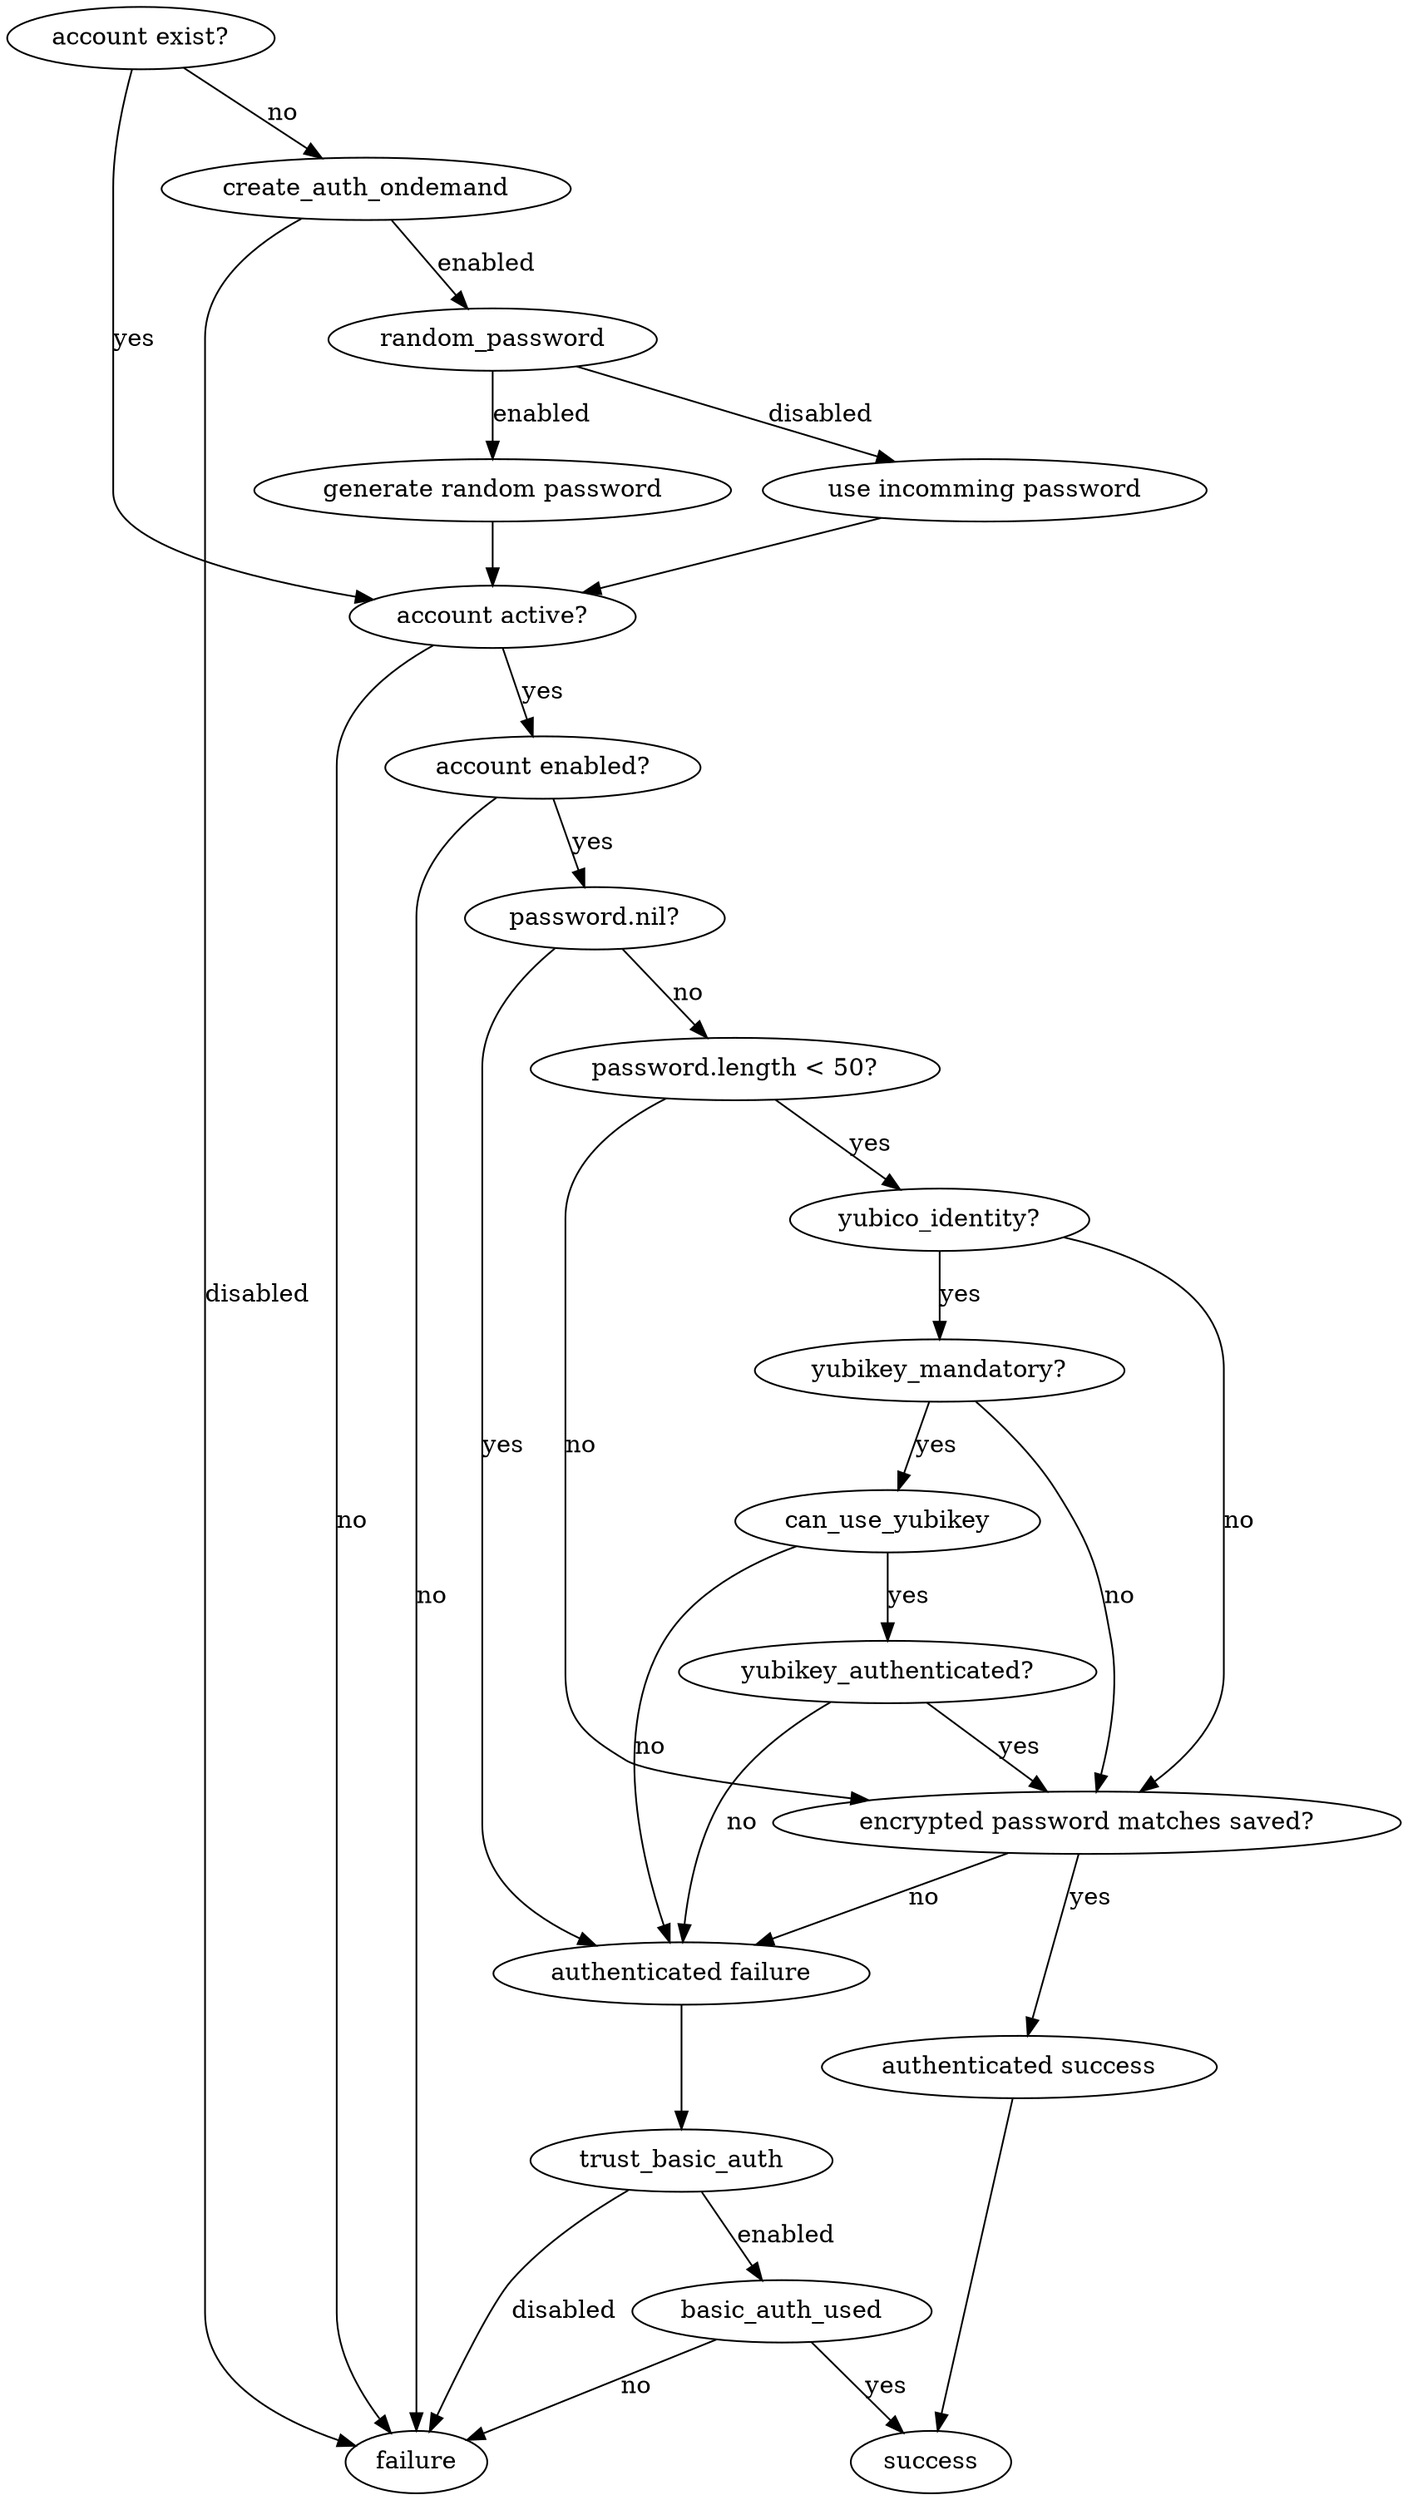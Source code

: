 /* TODO borders on subgraph - doesn't work */
digraph masquerade_auth {
  subgraph authenticate {
    label="authenticate"
    color = purple;

    "account exist?" -> "account active?" [label="yes"];
    "account exist?" -> "create_auth_ondemand" [label="no"];

    "account active?" -> "account enabled?" [label="yes"];
    "account active?" -> "failure" [label="no"];

    "account enabled?" -> "password.nil?" [label="yes"];
    "account enabled?" -> "failure" [label="no"];


    subgraph create_acc_on_demand {
      label = "create account";
      color = purple;

      "create_auth_ondemand" -> "random_password" [label="enabled"];
      "create_auth_ondemand" -> "failure" [label="disabled"];

      "random_password" -> "generate random password" [label="enabled"];
      "random_password" -> "use incomming password" [label="disabled"];

      "generate random password" -> "account active?";
      "use incomming password" -> "account active?";
    }

    subgraph authenticated {
      label = "authenticated?";
      color = purple;

      "password.nil?" -> "authenticated failure" [label="yes"];
      "password.nil?" -> "password.length < 50?" [label="no"];

      "password.length < 50?" -> "yubico_identity?" [label="yes"];
      "password.length < 50?" -> "encrypted password matches saved?" [label="no"];

      subgraph yubico {
        label = "yubico";
        color = purple;

        "yubico_identity?" -> "yubikey_mandatory?" [label="yes"];
        "yubico_identity?" -> "encrypted password matches saved?" [label="no"];

        "yubikey_mandatory?" -> "can_use_yubikey" [label="yes"];
        "yubikey_mandatory?" -> "encrypted password matches saved?" [label="no"];

        "can_use_yubikey" -> "yubikey_authenticated?" [label="yes"];
        "can_use_yubikey" -> "authenticated failure" [label="no"];

        "yubikey_authenticated?" -> "encrypted password matches saved?" [label="yes"];
        "yubikey_authenticated?" -> "authenticated failure" [label="no"];
      }

      "encrypted password matches saved?" -> "authenticated success" [label="yes"];
      "encrypted password matches saved?" -> "authenticated failure" [label="no"];
    }

    "authenticated failure" -> "trust_basic_auth"
    "authenticated success" -> "success"

    "trust_basic_auth" -> "basic_auth_used" [label="enabled"]
    "trust_basic_auth" -> "failure" [label="disabled"]

    "basic_auth_used" -> "success" [label="yes"]
    "basic_auth_used" -> "failure" [label="no"]
  }

}
